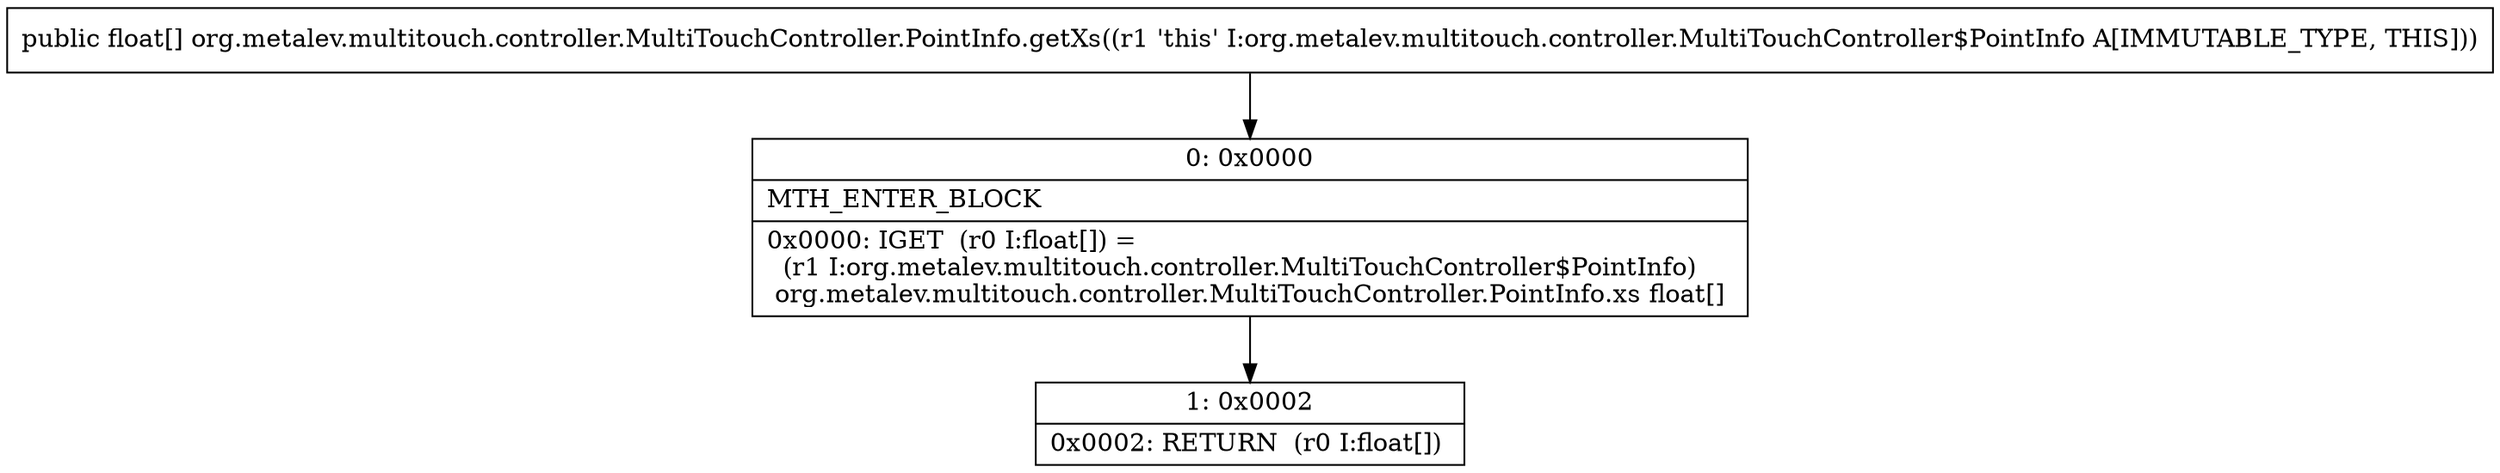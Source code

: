 digraph "CFG fororg.metalev.multitouch.controller.MultiTouchController.PointInfo.getXs()[F" {
Node_0 [shape=record,label="{0\:\ 0x0000|MTH_ENTER_BLOCK\l|0x0000: IGET  (r0 I:float[]) = \l  (r1 I:org.metalev.multitouch.controller.MultiTouchController$PointInfo)\l org.metalev.multitouch.controller.MultiTouchController.PointInfo.xs float[] \l}"];
Node_1 [shape=record,label="{1\:\ 0x0002|0x0002: RETURN  (r0 I:float[]) \l}"];
MethodNode[shape=record,label="{public float[] org.metalev.multitouch.controller.MultiTouchController.PointInfo.getXs((r1 'this' I:org.metalev.multitouch.controller.MultiTouchController$PointInfo A[IMMUTABLE_TYPE, THIS])) }"];
MethodNode -> Node_0;
Node_0 -> Node_1;
}

